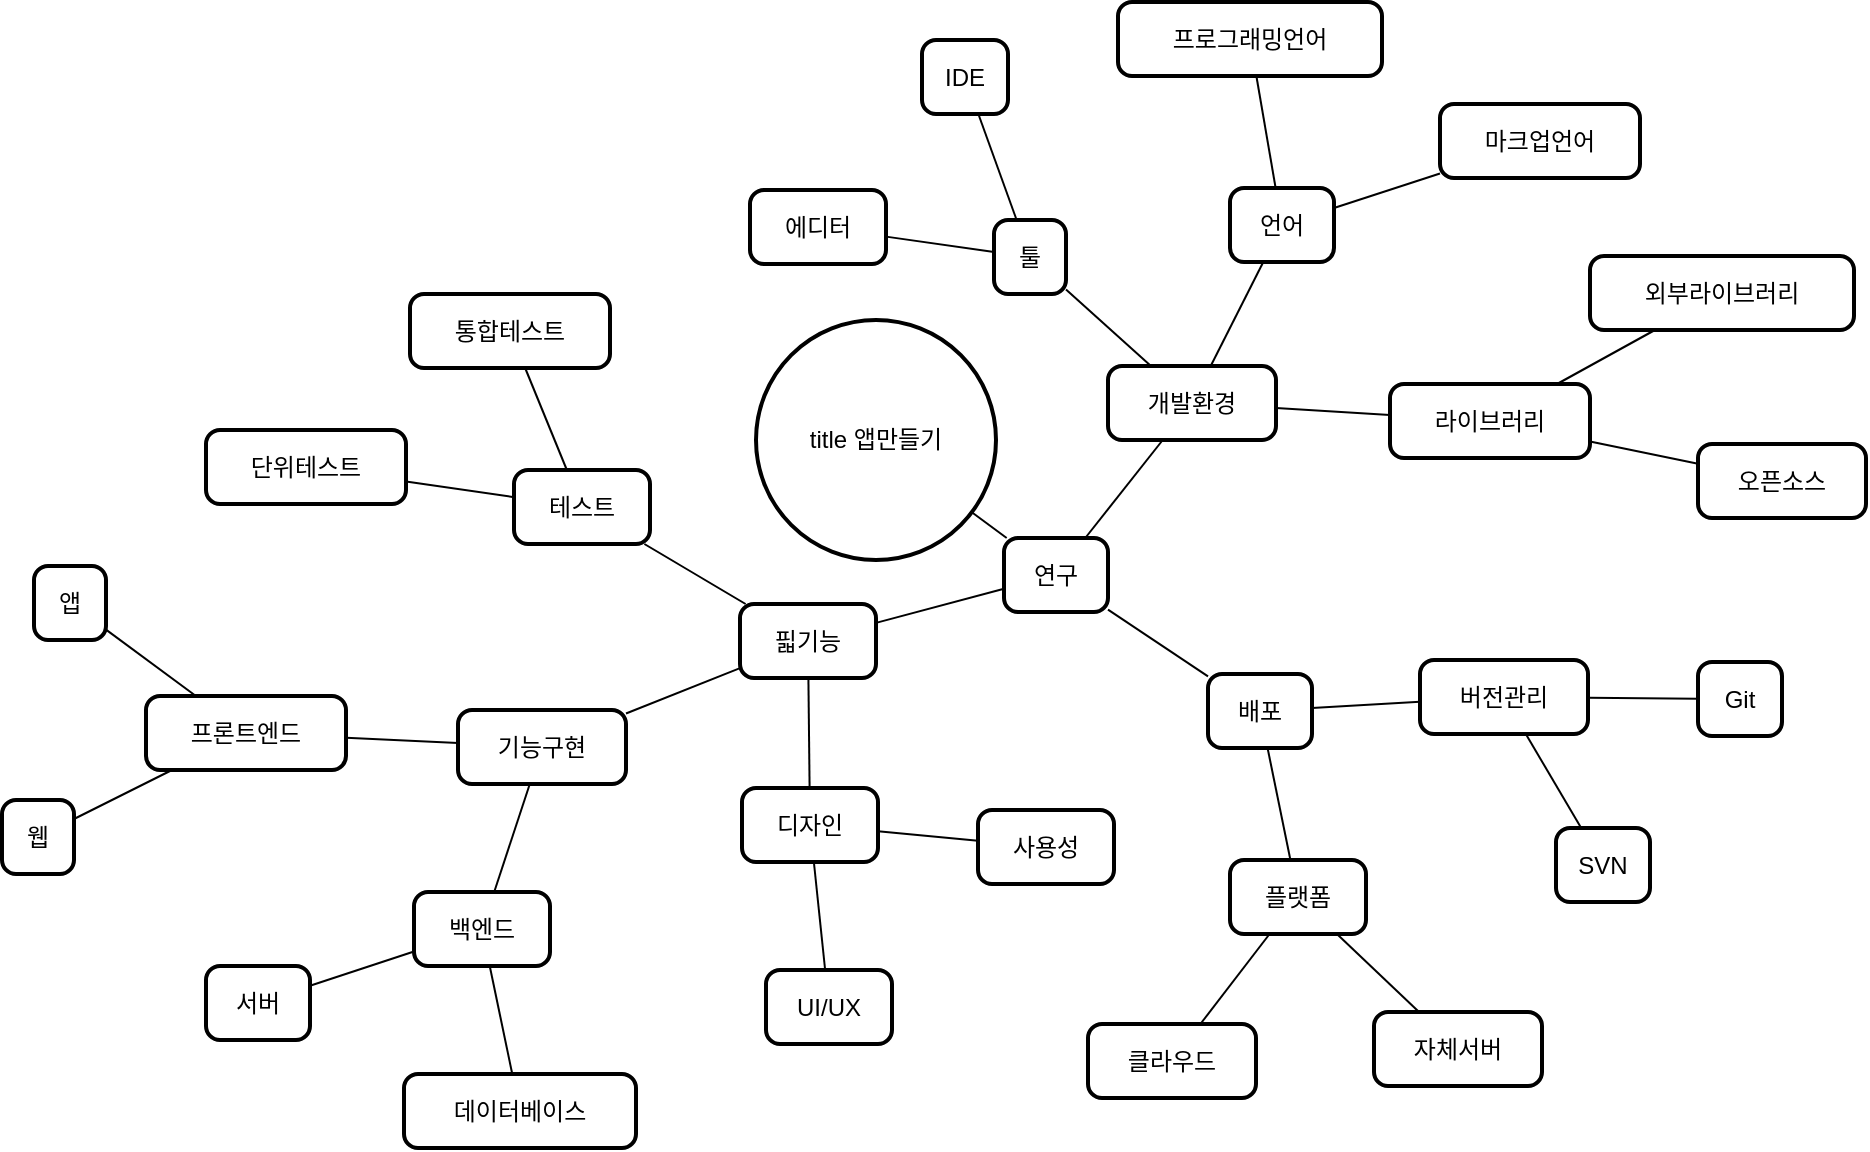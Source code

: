 <mxfile version="24.6.5" type="github">
  <diagram name="페이지-1" id="VzyhJSdZZ0hFjO7zdTp5">
    <mxGraphModel>
      <root>
        <mxCell id="0" />
        <mxCell id="1" parent="0" />
        <mxCell id="2" value="title 앱만들기" style="ellipse;aspect=fixed;strokeWidth=2;whiteSpace=wrap;" vertex="1" parent="1">
          <mxGeometry x="392" y="174" width="120" height="120" as="geometry" />
        </mxCell>
        <mxCell id="3" value="연구" style="rounded=1;absoluteArcSize=1;arcSize=14;whiteSpace=wrap;strokeWidth=2;" vertex="1" parent="1">
          <mxGeometry x="516" y="283" width="52" height="37" as="geometry" />
        </mxCell>
        <mxCell id="4" value="핇기능" style="rounded=1;absoluteArcSize=1;arcSize=14;whiteSpace=wrap;strokeWidth=2;" vertex="1" parent="1">
          <mxGeometry x="384" y="316" width="68" height="37" as="geometry" />
        </mxCell>
        <mxCell id="5" value="디자인" style="rounded=1;absoluteArcSize=1;arcSize=14;whiteSpace=wrap;strokeWidth=2;" vertex="1" parent="1">
          <mxGeometry x="385" y="408" width="68" height="37" as="geometry" />
        </mxCell>
        <mxCell id="6" value="사용성" style="rounded=1;absoluteArcSize=1;arcSize=14;whiteSpace=wrap;strokeWidth=2;" vertex="1" parent="1">
          <mxGeometry x="503" y="419" width="68" height="37" as="geometry" />
        </mxCell>
        <mxCell id="7" value="UI/UX" style="rounded=1;absoluteArcSize=1;arcSize=14;whiteSpace=wrap;strokeWidth=2;" vertex="1" parent="1">
          <mxGeometry x="397" y="499" width="63" height="37" as="geometry" />
        </mxCell>
        <mxCell id="8" value="기능구현" style="rounded=1;absoluteArcSize=1;arcSize=14;whiteSpace=wrap;strokeWidth=2;" vertex="1" parent="1">
          <mxGeometry x="243" y="369" width="84" height="37" as="geometry" />
        </mxCell>
        <mxCell id="9" value="백엔드" style="rounded=1;absoluteArcSize=1;arcSize=14;whiteSpace=wrap;strokeWidth=2;" vertex="1" parent="1">
          <mxGeometry x="221" y="460" width="68" height="37" as="geometry" />
        </mxCell>
        <mxCell id="10" value="데이터베이스" style="rounded=1;absoluteArcSize=1;arcSize=14;whiteSpace=wrap;strokeWidth=2;" vertex="1" parent="1">
          <mxGeometry x="216" y="551" width="116" height="37" as="geometry" />
        </mxCell>
        <mxCell id="11" value="서버" style="rounded=1;absoluteArcSize=1;arcSize=14;whiteSpace=wrap;strokeWidth=2;" vertex="1" parent="1">
          <mxGeometry x="117" y="497" width="52" height="37" as="geometry" />
        </mxCell>
        <mxCell id="12" value="프론트엔드" style="rounded=1;absoluteArcSize=1;arcSize=14;whiteSpace=wrap;strokeWidth=2;" vertex="1" parent="1">
          <mxGeometry x="87" y="362" width="100" height="37" as="geometry" />
        </mxCell>
        <mxCell id="13" value="웹" style="rounded=1;absoluteArcSize=1;arcSize=14;whiteSpace=wrap;strokeWidth=2;" vertex="1" parent="1">
          <mxGeometry x="15" y="414" width="36" height="37" as="geometry" />
        </mxCell>
        <mxCell id="14" value="앱" style="rounded=1;absoluteArcSize=1;arcSize=14;whiteSpace=wrap;strokeWidth=2;" vertex="1" parent="1">
          <mxGeometry x="31" y="297" width="36" height="37" as="geometry" />
        </mxCell>
        <mxCell id="15" value="테스트" style="rounded=1;absoluteArcSize=1;arcSize=14;whiteSpace=wrap;strokeWidth=2;" vertex="1" parent="1">
          <mxGeometry x="271" y="249" width="68" height="37" as="geometry" />
        </mxCell>
        <mxCell id="16" value="단위테스트" style="rounded=1;absoluteArcSize=1;arcSize=14;whiteSpace=wrap;strokeWidth=2;" vertex="1" parent="1">
          <mxGeometry x="117" y="229" width="100" height="37" as="geometry" />
        </mxCell>
        <mxCell id="17" value="통합테스트" style="rounded=1;absoluteArcSize=1;arcSize=14;whiteSpace=wrap;strokeWidth=2;" vertex="1" parent="1">
          <mxGeometry x="219" y="161" width="100" height="37" as="geometry" />
        </mxCell>
        <mxCell id="18" value="개발환경" style="rounded=1;absoluteArcSize=1;arcSize=14;whiteSpace=wrap;strokeWidth=2;" vertex="1" parent="1">
          <mxGeometry x="568" y="197" width="84" height="37" as="geometry" />
        </mxCell>
        <mxCell id="19" value="툴" style="rounded=1;absoluteArcSize=1;arcSize=14;whiteSpace=wrap;strokeWidth=2;" vertex="1" parent="1">
          <mxGeometry x="511" y="124" width="36" height="37" as="geometry" />
        </mxCell>
        <mxCell id="20" value="IDE" style="rounded=1;absoluteArcSize=1;arcSize=14;whiteSpace=wrap;strokeWidth=2;" vertex="1" parent="1">
          <mxGeometry x="475" y="34" width="43" height="37" as="geometry" />
        </mxCell>
        <mxCell id="21" value="에디터" style="rounded=1;absoluteArcSize=1;arcSize=14;whiteSpace=wrap;strokeWidth=2;" vertex="1" parent="1">
          <mxGeometry x="389" y="109" width="68" height="37" as="geometry" />
        </mxCell>
        <mxCell id="22" value="언어" style="rounded=1;absoluteArcSize=1;arcSize=14;whiteSpace=wrap;strokeWidth=2;" vertex="1" parent="1">
          <mxGeometry x="629" y="108" width="52" height="37" as="geometry" />
        </mxCell>
        <mxCell id="23" value="프로그래밍언어" style="rounded=1;absoluteArcSize=1;arcSize=14;whiteSpace=wrap;strokeWidth=2;" vertex="1" parent="1">
          <mxGeometry x="573" y="15" width="132" height="37" as="geometry" />
        </mxCell>
        <mxCell id="24" value="마크업언어" style="rounded=1;absoluteArcSize=1;arcSize=14;whiteSpace=wrap;strokeWidth=2;" vertex="1" parent="1">
          <mxGeometry x="734" y="66" width="100" height="37" as="geometry" />
        </mxCell>
        <mxCell id="25" value="라이브러리" style="rounded=1;absoluteArcSize=1;arcSize=14;whiteSpace=wrap;strokeWidth=2;" vertex="1" parent="1">
          <mxGeometry x="709" y="206" width="100" height="37" as="geometry" />
        </mxCell>
        <mxCell id="26" value="오픈소스" style="rounded=1;absoluteArcSize=1;arcSize=14;whiteSpace=wrap;strokeWidth=2;" vertex="1" parent="1">
          <mxGeometry x="863" y="236" width="84" height="37" as="geometry" />
        </mxCell>
        <mxCell id="27" value="외부라이브러리" style="rounded=1;absoluteArcSize=1;arcSize=14;whiteSpace=wrap;strokeWidth=2;" vertex="1" parent="1">
          <mxGeometry x="809" y="142" width="132" height="37" as="geometry" />
        </mxCell>
        <mxCell id="28" value="배포" style="rounded=1;absoluteArcSize=1;arcSize=14;whiteSpace=wrap;strokeWidth=2;" vertex="1" parent="1">
          <mxGeometry x="618" y="351" width="52" height="37" as="geometry" />
        </mxCell>
        <mxCell id="29" value="플랫폼" style="rounded=1;absoluteArcSize=1;arcSize=14;whiteSpace=wrap;strokeWidth=2;" vertex="1" parent="1">
          <mxGeometry x="629" y="444" width="68" height="37" as="geometry" />
        </mxCell>
        <mxCell id="30" value="클라우드" style="rounded=1;absoluteArcSize=1;arcSize=14;whiteSpace=wrap;strokeWidth=2;" vertex="1" parent="1">
          <mxGeometry x="558" y="526" width="84" height="37" as="geometry" />
        </mxCell>
        <mxCell id="31" value="자체서버" style="rounded=1;absoluteArcSize=1;arcSize=14;whiteSpace=wrap;strokeWidth=2;" vertex="1" parent="1">
          <mxGeometry x="701" y="520" width="84" height="37" as="geometry" />
        </mxCell>
        <mxCell id="32" value="버전관리" style="rounded=1;absoluteArcSize=1;arcSize=14;whiteSpace=wrap;strokeWidth=2;" vertex="1" parent="1">
          <mxGeometry x="724" y="344" width="84" height="37" as="geometry" />
        </mxCell>
        <mxCell id="33" value="Git" style="rounded=1;absoluteArcSize=1;arcSize=14;whiteSpace=wrap;strokeWidth=2;" vertex="1" parent="1">
          <mxGeometry x="863" y="345" width="42" height="37" as="geometry" />
        </mxCell>
        <mxCell id="34" value="SVN" style="rounded=1;absoluteArcSize=1;arcSize=14;whiteSpace=wrap;strokeWidth=2;" vertex="1" parent="1">
          <mxGeometry x="792" y="428" width="47" height="37" as="geometry" />
        </mxCell>
        <mxCell id="35" style="endArrow=none" edge="1" parent="1" source="2" target="3">
          <mxGeometry relative="1" as="geometry" />
        </mxCell>
        <mxCell id="36" style="endArrow=none" edge="1" parent="1" source="3" target="4">
          <mxGeometry relative="1" as="geometry" />
        </mxCell>
        <mxCell id="37" style="endArrow=none" edge="1" parent="1" source="3" target="18">
          <mxGeometry relative="1" as="geometry" />
        </mxCell>
        <mxCell id="38" style="endArrow=none" edge="1" parent="1" source="3" target="28">
          <mxGeometry relative="1" as="geometry" />
        </mxCell>
        <mxCell id="39" style="endArrow=none" edge="1" parent="1" source="4" target="5">
          <mxGeometry relative="1" as="geometry" />
        </mxCell>
        <mxCell id="40" style="endArrow=none" edge="1" parent="1" source="4" target="8">
          <mxGeometry relative="1" as="geometry" />
        </mxCell>
        <mxCell id="41" style="endArrow=none" edge="1" parent="1" source="4" target="15">
          <mxGeometry relative="1" as="geometry" />
        </mxCell>
        <mxCell id="42" style="endArrow=none" edge="1" parent="1" source="5" target="6">
          <mxGeometry relative="1" as="geometry" />
        </mxCell>
        <mxCell id="43" style="endArrow=none" edge="1" parent="1" source="5" target="7">
          <mxGeometry relative="1" as="geometry" />
        </mxCell>
        <mxCell id="44" style="endArrow=none" edge="1" parent="1" source="8" target="9">
          <mxGeometry relative="1" as="geometry" />
        </mxCell>
        <mxCell id="45" style="endArrow=none" edge="1" parent="1" source="8" target="12">
          <mxGeometry relative="1" as="geometry" />
        </mxCell>
        <mxCell id="46" style="endArrow=none" edge="1" parent="1" source="9" target="10">
          <mxGeometry relative="1" as="geometry" />
        </mxCell>
        <mxCell id="47" style="endArrow=none" edge="1" parent="1" source="9" target="11">
          <mxGeometry relative="1" as="geometry" />
        </mxCell>
        <mxCell id="48" style="endArrow=none" edge="1" parent="1" source="12" target="13">
          <mxGeometry relative="1" as="geometry" />
        </mxCell>
        <mxCell id="49" style="endArrow=none" edge="1" parent="1" source="12" target="14">
          <mxGeometry relative="1" as="geometry" />
        </mxCell>
        <mxCell id="50" style="endArrow=none" edge="1" parent="1" source="15" target="16">
          <mxGeometry relative="1" as="geometry" />
        </mxCell>
        <mxCell id="51" style="endArrow=none" edge="1" parent="1" source="15" target="17">
          <mxGeometry relative="1" as="geometry" />
        </mxCell>
        <mxCell id="52" style="endArrow=none" edge="1" parent="1" source="18" target="19">
          <mxGeometry relative="1" as="geometry" />
        </mxCell>
        <mxCell id="53" style="endArrow=none" edge="1" parent="1" source="18" target="22">
          <mxGeometry relative="1" as="geometry" />
        </mxCell>
        <mxCell id="54" style="endArrow=none" edge="1" parent="1" source="18" target="25">
          <mxGeometry relative="1" as="geometry" />
        </mxCell>
        <mxCell id="55" style="endArrow=none" edge="1" parent="1" source="19" target="20">
          <mxGeometry relative="1" as="geometry" />
        </mxCell>
        <mxCell id="56" style="endArrow=none" edge="1" parent="1" source="19" target="21">
          <mxGeometry relative="1" as="geometry" />
        </mxCell>
        <mxCell id="57" style="endArrow=none" edge="1" parent="1" source="22" target="23">
          <mxGeometry relative="1" as="geometry" />
        </mxCell>
        <mxCell id="58" style="endArrow=none" edge="1" parent="1" source="22" target="24">
          <mxGeometry relative="1" as="geometry" />
        </mxCell>
        <mxCell id="59" style="endArrow=none" edge="1" parent="1" source="25" target="26">
          <mxGeometry relative="1" as="geometry" />
        </mxCell>
        <mxCell id="60" style="endArrow=none" edge="1" parent="1" source="25" target="27">
          <mxGeometry relative="1" as="geometry" />
        </mxCell>
        <mxCell id="61" style="endArrow=none" edge="1" parent="1" source="28" target="29">
          <mxGeometry relative="1" as="geometry" />
        </mxCell>
        <mxCell id="62" style="endArrow=none" edge="1" parent="1" source="28" target="32">
          <mxGeometry relative="1" as="geometry" />
        </mxCell>
        <mxCell id="63" style="endArrow=none" edge="1" parent="1" source="29" target="30">
          <mxGeometry relative="1" as="geometry" />
        </mxCell>
        <mxCell id="64" style="endArrow=none" edge="1" parent="1" source="29" target="31">
          <mxGeometry relative="1" as="geometry" />
        </mxCell>
        <mxCell id="65" style="endArrow=none" edge="1" parent="1" source="32" target="33">
          <mxGeometry relative="1" as="geometry" />
        </mxCell>
        <mxCell id="66" style="endArrow=none" edge="1" parent="1" source="32" target="34">
          <mxGeometry relative="1" as="geometry" />
        </mxCell>
      </root>
    </mxGraphModel>
  </diagram>
</mxfile>
